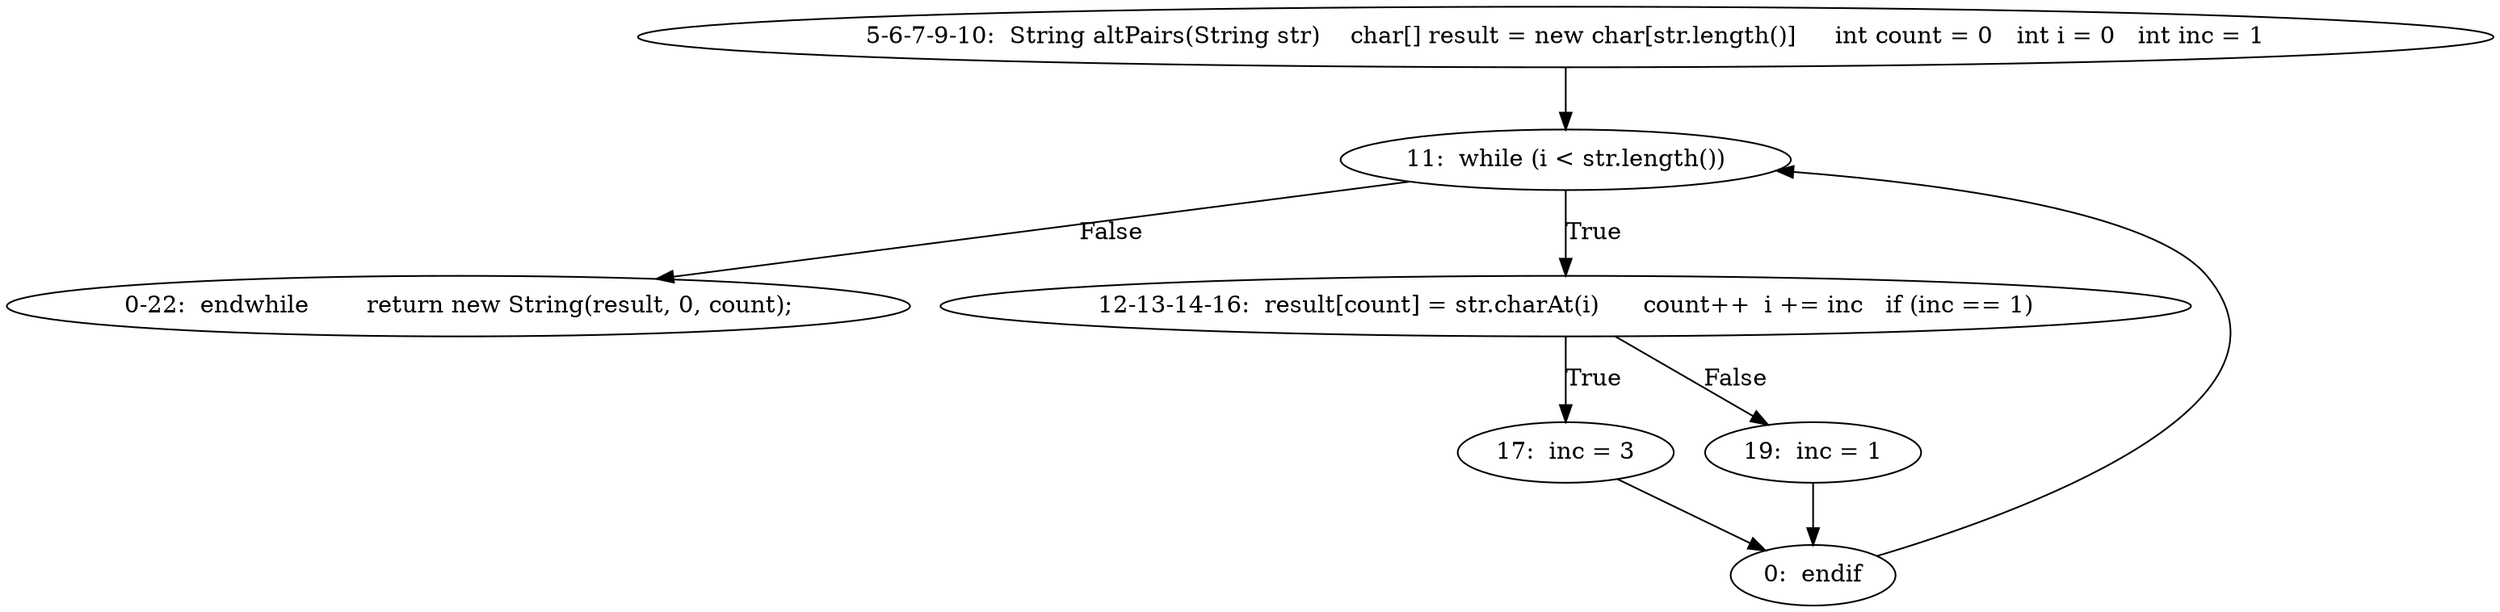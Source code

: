 digraph result_test { 
// graph-vertices
  a4  [label="5-6-7-9-10:  String altPairs(String str)	char[] result = new char[str.length()]	int count = 0	int i = 0	int inc = 1"]; 
  5  [label="11:  while (i < str.length())"]; 
  a5  [label="0-22:  endwhile	return new String(result, 0, count);"]; 
  a8  [label="12-13-14-16:  result[count] = str.charAt(i)	count++	i += inc	if (inc == 1)"]; 
  11  [label="17:  inc = 3"]; 
  12  [label="0:  endif"]; 
  13  [label="19:  inc = 1"]; 
// graph-edges
  a4 -> 5;
  5 -> a5  [label="False"]; 
  5 -> a8  [label="True"]; 
  a8 -> 11  [label="True"]; 
  11 -> 12;
  a8 -> 13  [label="False"]; 
  13 -> 12;
  12 -> 5;
}